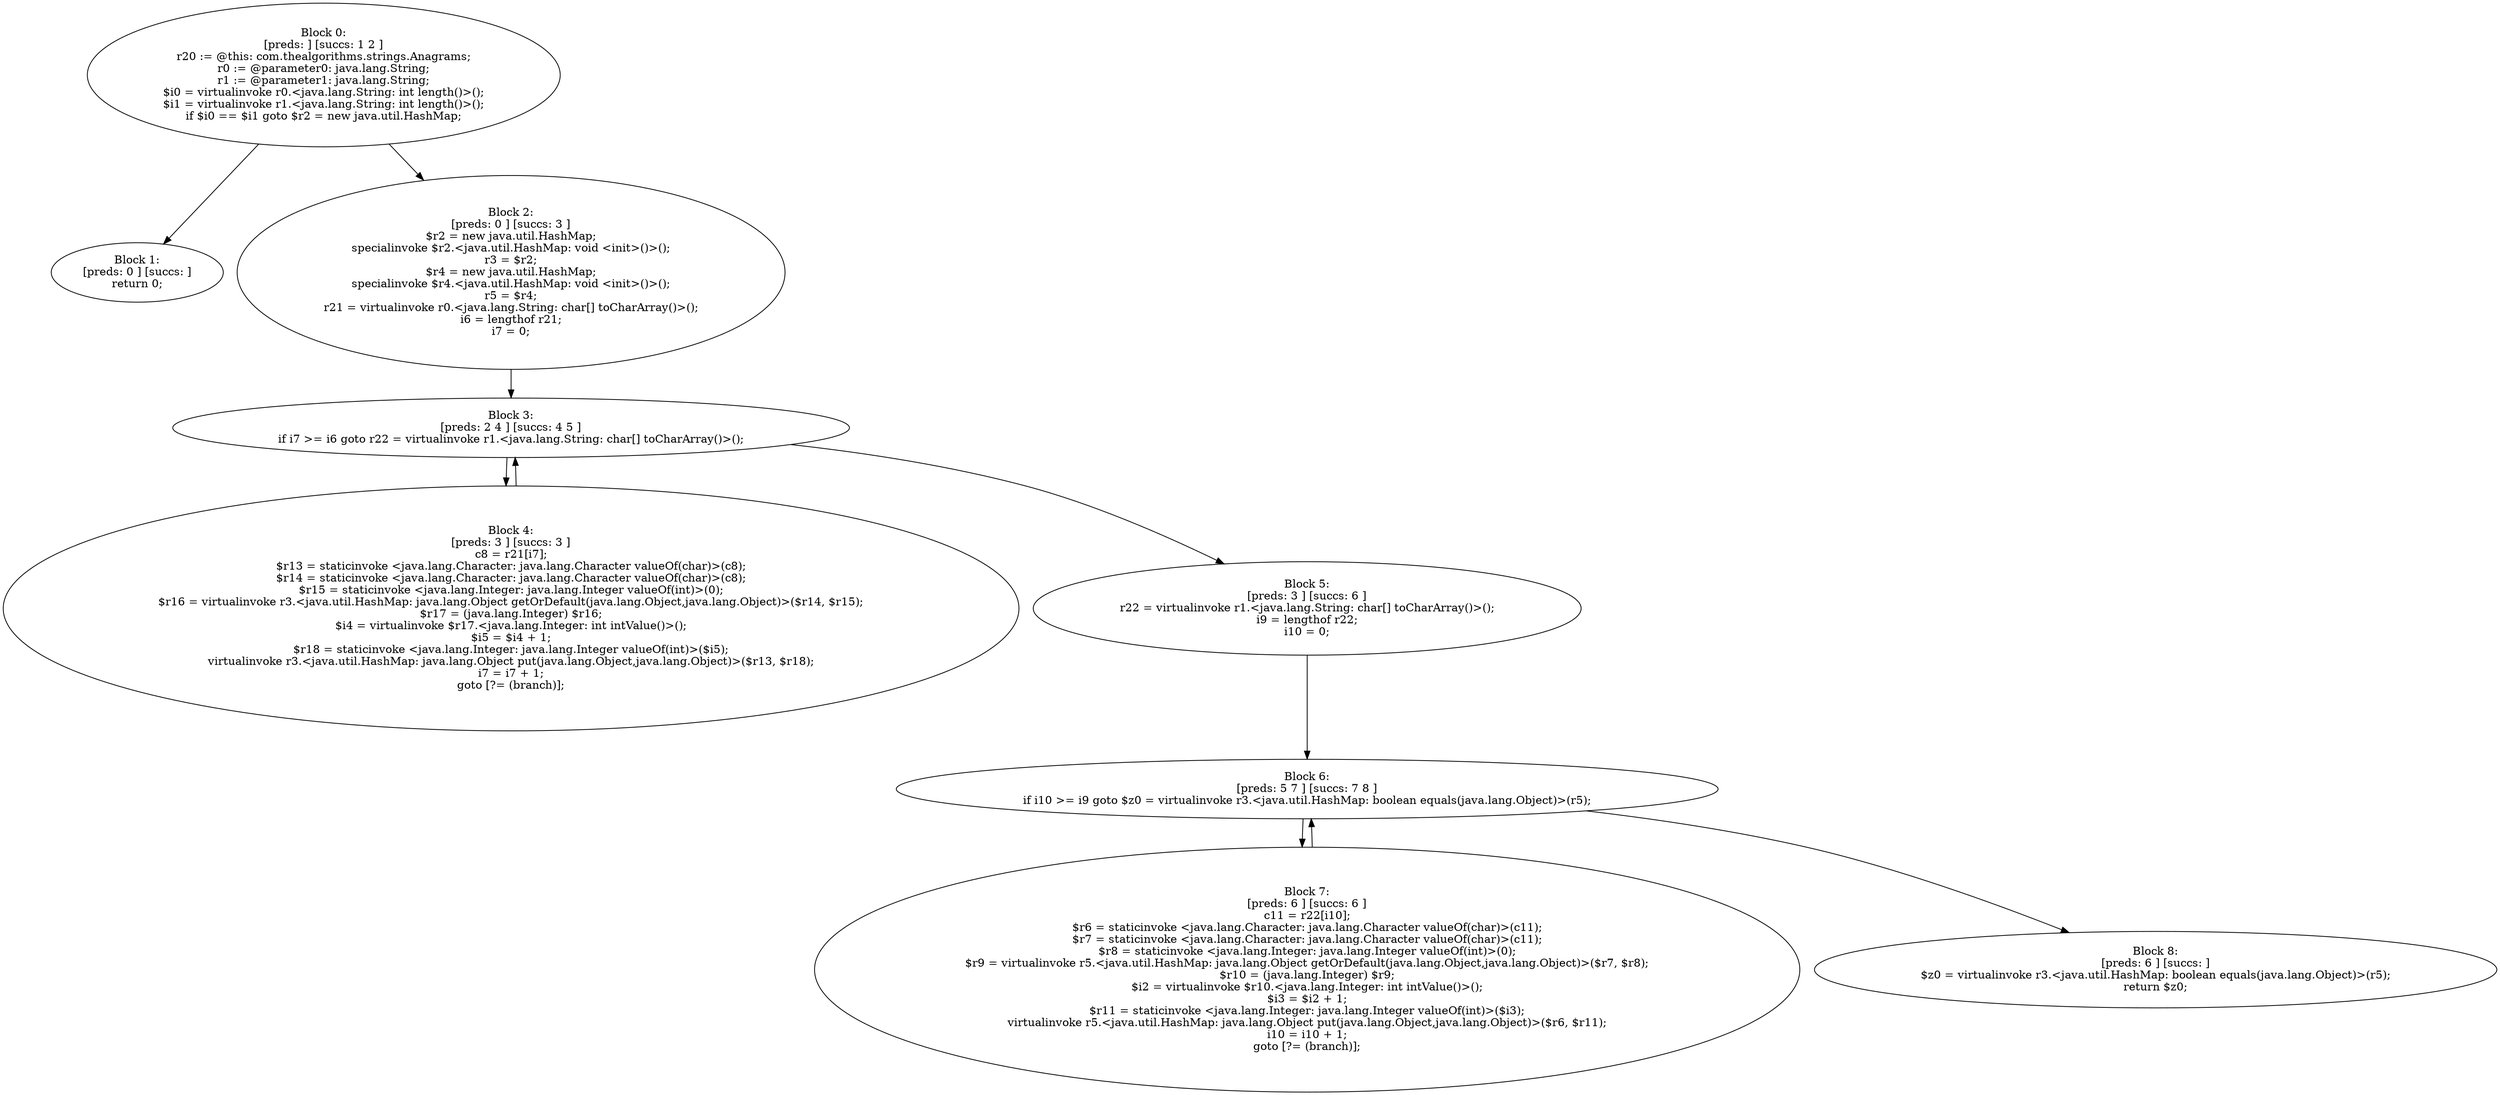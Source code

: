 digraph "unitGraph" {
    "Block 0:
[preds: ] [succs: 1 2 ]
r20 := @this: com.thealgorithms.strings.Anagrams;
r0 := @parameter0: java.lang.String;
r1 := @parameter1: java.lang.String;
$i0 = virtualinvoke r0.<java.lang.String: int length()>();
$i1 = virtualinvoke r1.<java.lang.String: int length()>();
if $i0 == $i1 goto $r2 = new java.util.HashMap;
"
    "Block 1:
[preds: 0 ] [succs: ]
return 0;
"
    "Block 2:
[preds: 0 ] [succs: 3 ]
$r2 = new java.util.HashMap;
specialinvoke $r2.<java.util.HashMap: void <init>()>();
r3 = $r2;
$r4 = new java.util.HashMap;
specialinvoke $r4.<java.util.HashMap: void <init>()>();
r5 = $r4;
r21 = virtualinvoke r0.<java.lang.String: char[] toCharArray()>();
i6 = lengthof r21;
i7 = 0;
"
    "Block 3:
[preds: 2 4 ] [succs: 4 5 ]
if i7 >= i6 goto r22 = virtualinvoke r1.<java.lang.String: char[] toCharArray()>();
"
    "Block 4:
[preds: 3 ] [succs: 3 ]
c8 = r21[i7];
$r13 = staticinvoke <java.lang.Character: java.lang.Character valueOf(char)>(c8);
$r14 = staticinvoke <java.lang.Character: java.lang.Character valueOf(char)>(c8);
$r15 = staticinvoke <java.lang.Integer: java.lang.Integer valueOf(int)>(0);
$r16 = virtualinvoke r3.<java.util.HashMap: java.lang.Object getOrDefault(java.lang.Object,java.lang.Object)>($r14, $r15);
$r17 = (java.lang.Integer) $r16;
$i4 = virtualinvoke $r17.<java.lang.Integer: int intValue()>();
$i5 = $i4 + 1;
$r18 = staticinvoke <java.lang.Integer: java.lang.Integer valueOf(int)>($i5);
virtualinvoke r3.<java.util.HashMap: java.lang.Object put(java.lang.Object,java.lang.Object)>($r13, $r18);
i7 = i7 + 1;
goto [?= (branch)];
"
    "Block 5:
[preds: 3 ] [succs: 6 ]
r22 = virtualinvoke r1.<java.lang.String: char[] toCharArray()>();
i9 = lengthof r22;
i10 = 0;
"
    "Block 6:
[preds: 5 7 ] [succs: 7 8 ]
if i10 >= i9 goto $z0 = virtualinvoke r3.<java.util.HashMap: boolean equals(java.lang.Object)>(r5);
"
    "Block 7:
[preds: 6 ] [succs: 6 ]
c11 = r22[i10];
$r6 = staticinvoke <java.lang.Character: java.lang.Character valueOf(char)>(c11);
$r7 = staticinvoke <java.lang.Character: java.lang.Character valueOf(char)>(c11);
$r8 = staticinvoke <java.lang.Integer: java.lang.Integer valueOf(int)>(0);
$r9 = virtualinvoke r5.<java.util.HashMap: java.lang.Object getOrDefault(java.lang.Object,java.lang.Object)>($r7, $r8);
$r10 = (java.lang.Integer) $r9;
$i2 = virtualinvoke $r10.<java.lang.Integer: int intValue()>();
$i3 = $i2 + 1;
$r11 = staticinvoke <java.lang.Integer: java.lang.Integer valueOf(int)>($i3);
virtualinvoke r5.<java.util.HashMap: java.lang.Object put(java.lang.Object,java.lang.Object)>($r6, $r11);
i10 = i10 + 1;
goto [?= (branch)];
"
    "Block 8:
[preds: 6 ] [succs: ]
$z0 = virtualinvoke r3.<java.util.HashMap: boolean equals(java.lang.Object)>(r5);
return $z0;
"
    "Block 0:
[preds: ] [succs: 1 2 ]
r20 := @this: com.thealgorithms.strings.Anagrams;
r0 := @parameter0: java.lang.String;
r1 := @parameter1: java.lang.String;
$i0 = virtualinvoke r0.<java.lang.String: int length()>();
$i1 = virtualinvoke r1.<java.lang.String: int length()>();
if $i0 == $i1 goto $r2 = new java.util.HashMap;
"->"Block 1:
[preds: 0 ] [succs: ]
return 0;
";
    "Block 0:
[preds: ] [succs: 1 2 ]
r20 := @this: com.thealgorithms.strings.Anagrams;
r0 := @parameter0: java.lang.String;
r1 := @parameter1: java.lang.String;
$i0 = virtualinvoke r0.<java.lang.String: int length()>();
$i1 = virtualinvoke r1.<java.lang.String: int length()>();
if $i0 == $i1 goto $r2 = new java.util.HashMap;
"->"Block 2:
[preds: 0 ] [succs: 3 ]
$r2 = new java.util.HashMap;
specialinvoke $r2.<java.util.HashMap: void <init>()>();
r3 = $r2;
$r4 = new java.util.HashMap;
specialinvoke $r4.<java.util.HashMap: void <init>()>();
r5 = $r4;
r21 = virtualinvoke r0.<java.lang.String: char[] toCharArray()>();
i6 = lengthof r21;
i7 = 0;
";
    "Block 2:
[preds: 0 ] [succs: 3 ]
$r2 = new java.util.HashMap;
specialinvoke $r2.<java.util.HashMap: void <init>()>();
r3 = $r2;
$r4 = new java.util.HashMap;
specialinvoke $r4.<java.util.HashMap: void <init>()>();
r5 = $r4;
r21 = virtualinvoke r0.<java.lang.String: char[] toCharArray()>();
i6 = lengthof r21;
i7 = 0;
"->"Block 3:
[preds: 2 4 ] [succs: 4 5 ]
if i7 >= i6 goto r22 = virtualinvoke r1.<java.lang.String: char[] toCharArray()>();
";
    "Block 3:
[preds: 2 4 ] [succs: 4 5 ]
if i7 >= i6 goto r22 = virtualinvoke r1.<java.lang.String: char[] toCharArray()>();
"->"Block 4:
[preds: 3 ] [succs: 3 ]
c8 = r21[i7];
$r13 = staticinvoke <java.lang.Character: java.lang.Character valueOf(char)>(c8);
$r14 = staticinvoke <java.lang.Character: java.lang.Character valueOf(char)>(c8);
$r15 = staticinvoke <java.lang.Integer: java.lang.Integer valueOf(int)>(0);
$r16 = virtualinvoke r3.<java.util.HashMap: java.lang.Object getOrDefault(java.lang.Object,java.lang.Object)>($r14, $r15);
$r17 = (java.lang.Integer) $r16;
$i4 = virtualinvoke $r17.<java.lang.Integer: int intValue()>();
$i5 = $i4 + 1;
$r18 = staticinvoke <java.lang.Integer: java.lang.Integer valueOf(int)>($i5);
virtualinvoke r3.<java.util.HashMap: java.lang.Object put(java.lang.Object,java.lang.Object)>($r13, $r18);
i7 = i7 + 1;
goto [?= (branch)];
";
    "Block 3:
[preds: 2 4 ] [succs: 4 5 ]
if i7 >= i6 goto r22 = virtualinvoke r1.<java.lang.String: char[] toCharArray()>();
"->"Block 5:
[preds: 3 ] [succs: 6 ]
r22 = virtualinvoke r1.<java.lang.String: char[] toCharArray()>();
i9 = lengthof r22;
i10 = 0;
";
    "Block 4:
[preds: 3 ] [succs: 3 ]
c8 = r21[i7];
$r13 = staticinvoke <java.lang.Character: java.lang.Character valueOf(char)>(c8);
$r14 = staticinvoke <java.lang.Character: java.lang.Character valueOf(char)>(c8);
$r15 = staticinvoke <java.lang.Integer: java.lang.Integer valueOf(int)>(0);
$r16 = virtualinvoke r3.<java.util.HashMap: java.lang.Object getOrDefault(java.lang.Object,java.lang.Object)>($r14, $r15);
$r17 = (java.lang.Integer) $r16;
$i4 = virtualinvoke $r17.<java.lang.Integer: int intValue()>();
$i5 = $i4 + 1;
$r18 = staticinvoke <java.lang.Integer: java.lang.Integer valueOf(int)>($i5);
virtualinvoke r3.<java.util.HashMap: java.lang.Object put(java.lang.Object,java.lang.Object)>($r13, $r18);
i7 = i7 + 1;
goto [?= (branch)];
"->"Block 3:
[preds: 2 4 ] [succs: 4 5 ]
if i7 >= i6 goto r22 = virtualinvoke r1.<java.lang.String: char[] toCharArray()>();
";
    "Block 5:
[preds: 3 ] [succs: 6 ]
r22 = virtualinvoke r1.<java.lang.String: char[] toCharArray()>();
i9 = lengthof r22;
i10 = 0;
"->"Block 6:
[preds: 5 7 ] [succs: 7 8 ]
if i10 >= i9 goto $z0 = virtualinvoke r3.<java.util.HashMap: boolean equals(java.lang.Object)>(r5);
";
    "Block 6:
[preds: 5 7 ] [succs: 7 8 ]
if i10 >= i9 goto $z0 = virtualinvoke r3.<java.util.HashMap: boolean equals(java.lang.Object)>(r5);
"->"Block 7:
[preds: 6 ] [succs: 6 ]
c11 = r22[i10];
$r6 = staticinvoke <java.lang.Character: java.lang.Character valueOf(char)>(c11);
$r7 = staticinvoke <java.lang.Character: java.lang.Character valueOf(char)>(c11);
$r8 = staticinvoke <java.lang.Integer: java.lang.Integer valueOf(int)>(0);
$r9 = virtualinvoke r5.<java.util.HashMap: java.lang.Object getOrDefault(java.lang.Object,java.lang.Object)>($r7, $r8);
$r10 = (java.lang.Integer) $r9;
$i2 = virtualinvoke $r10.<java.lang.Integer: int intValue()>();
$i3 = $i2 + 1;
$r11 = staticinvoke <java.lang.Integer: java.lang.Integer valueOf(int)>($i3);
virtualinvoke r5.<java.util.HashMap: java.lang.Object put(java.lang.Object,java.lang.Object)>($r6, $r11);
i10 = i10 + 1;
goto [?= (branch)];
";
    "Block 6:
[preds: 5 7 ] [succs: 7 8 ]
if i10 >= i9 goto $z0 = virtualinvoke r3.<java.util.HashMap: boolean equals(java.lang.Object)>(r5);
"->"Block 8:
[preds: 6 ] [succs: ]
$z0 = virtualinvoke r3.<java.util.HashMap: boolean equals(java.lang.Object)>(r5);
return $z0;
";
    "Block 7:
[preds: 6 ] [succs: 6 ]
c11 = r22[i10];
$r6 = staticinvoke <java.lang.Character: java.lang.Character valueOf(char)>(c11);
$r7 = staticinvoke <java.lang.Character: java.lang.Character valueOf(char)>(c11);
$r8 = staticinvoke <java.lang.Integer: java.lang.Integer valueOf(int)>(0);
$r9 = virtualinvoke r5.<java.util.HashMap: java.lang.Object getOrDefault(java.lang.Object,java.lang.Object)>($r7, $r8);
$r10 = (java.lang.Integer) $r9;
$i2 = virtualinvoke $r10.<java.lang.Integer: int intValue()>();
$i3 = $i2 + 1;
$r11 = staticinvoke <java.lang.Integer: java.lang.Integer valueOf(int)>($i3);
virtualinvoke r5.<java.util.HashMap: java.lang.Object put(java.lang.Object,java.lang.Object)>($r6, $r11);
i10 = i10 + 1;
goto [?= (branch)];
"->"Block 6:
[preds: 5 7 ] [succs: 7 8 ]
if i10 >= i9 goto $z0 = virtualinvoke r3.<java.util.HashMap: boolean equals(java.lang.Object)>(r5);
";
}
